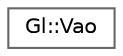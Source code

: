digraph "Graphical Class Hierarchy"
{
 // LATEX_PDF_SIZE
  bgcolor="transparent";
  edge [fontname=Helvetica,fontsize=10,labelfontname=Helvetica,labelfontsize=10];
  node [fontname=Helvetica,fontsize=10,shape=box,height=0.2,width=0.4];
  rankdir="LR";
  Node0 [id="Node000000",label="Gl::Vao",height=0.2,width=0.4,color="grey40", fillcolor="white", style="filled",URL="$class_gl_1_1_vao.html",tooltip=" "];
}
